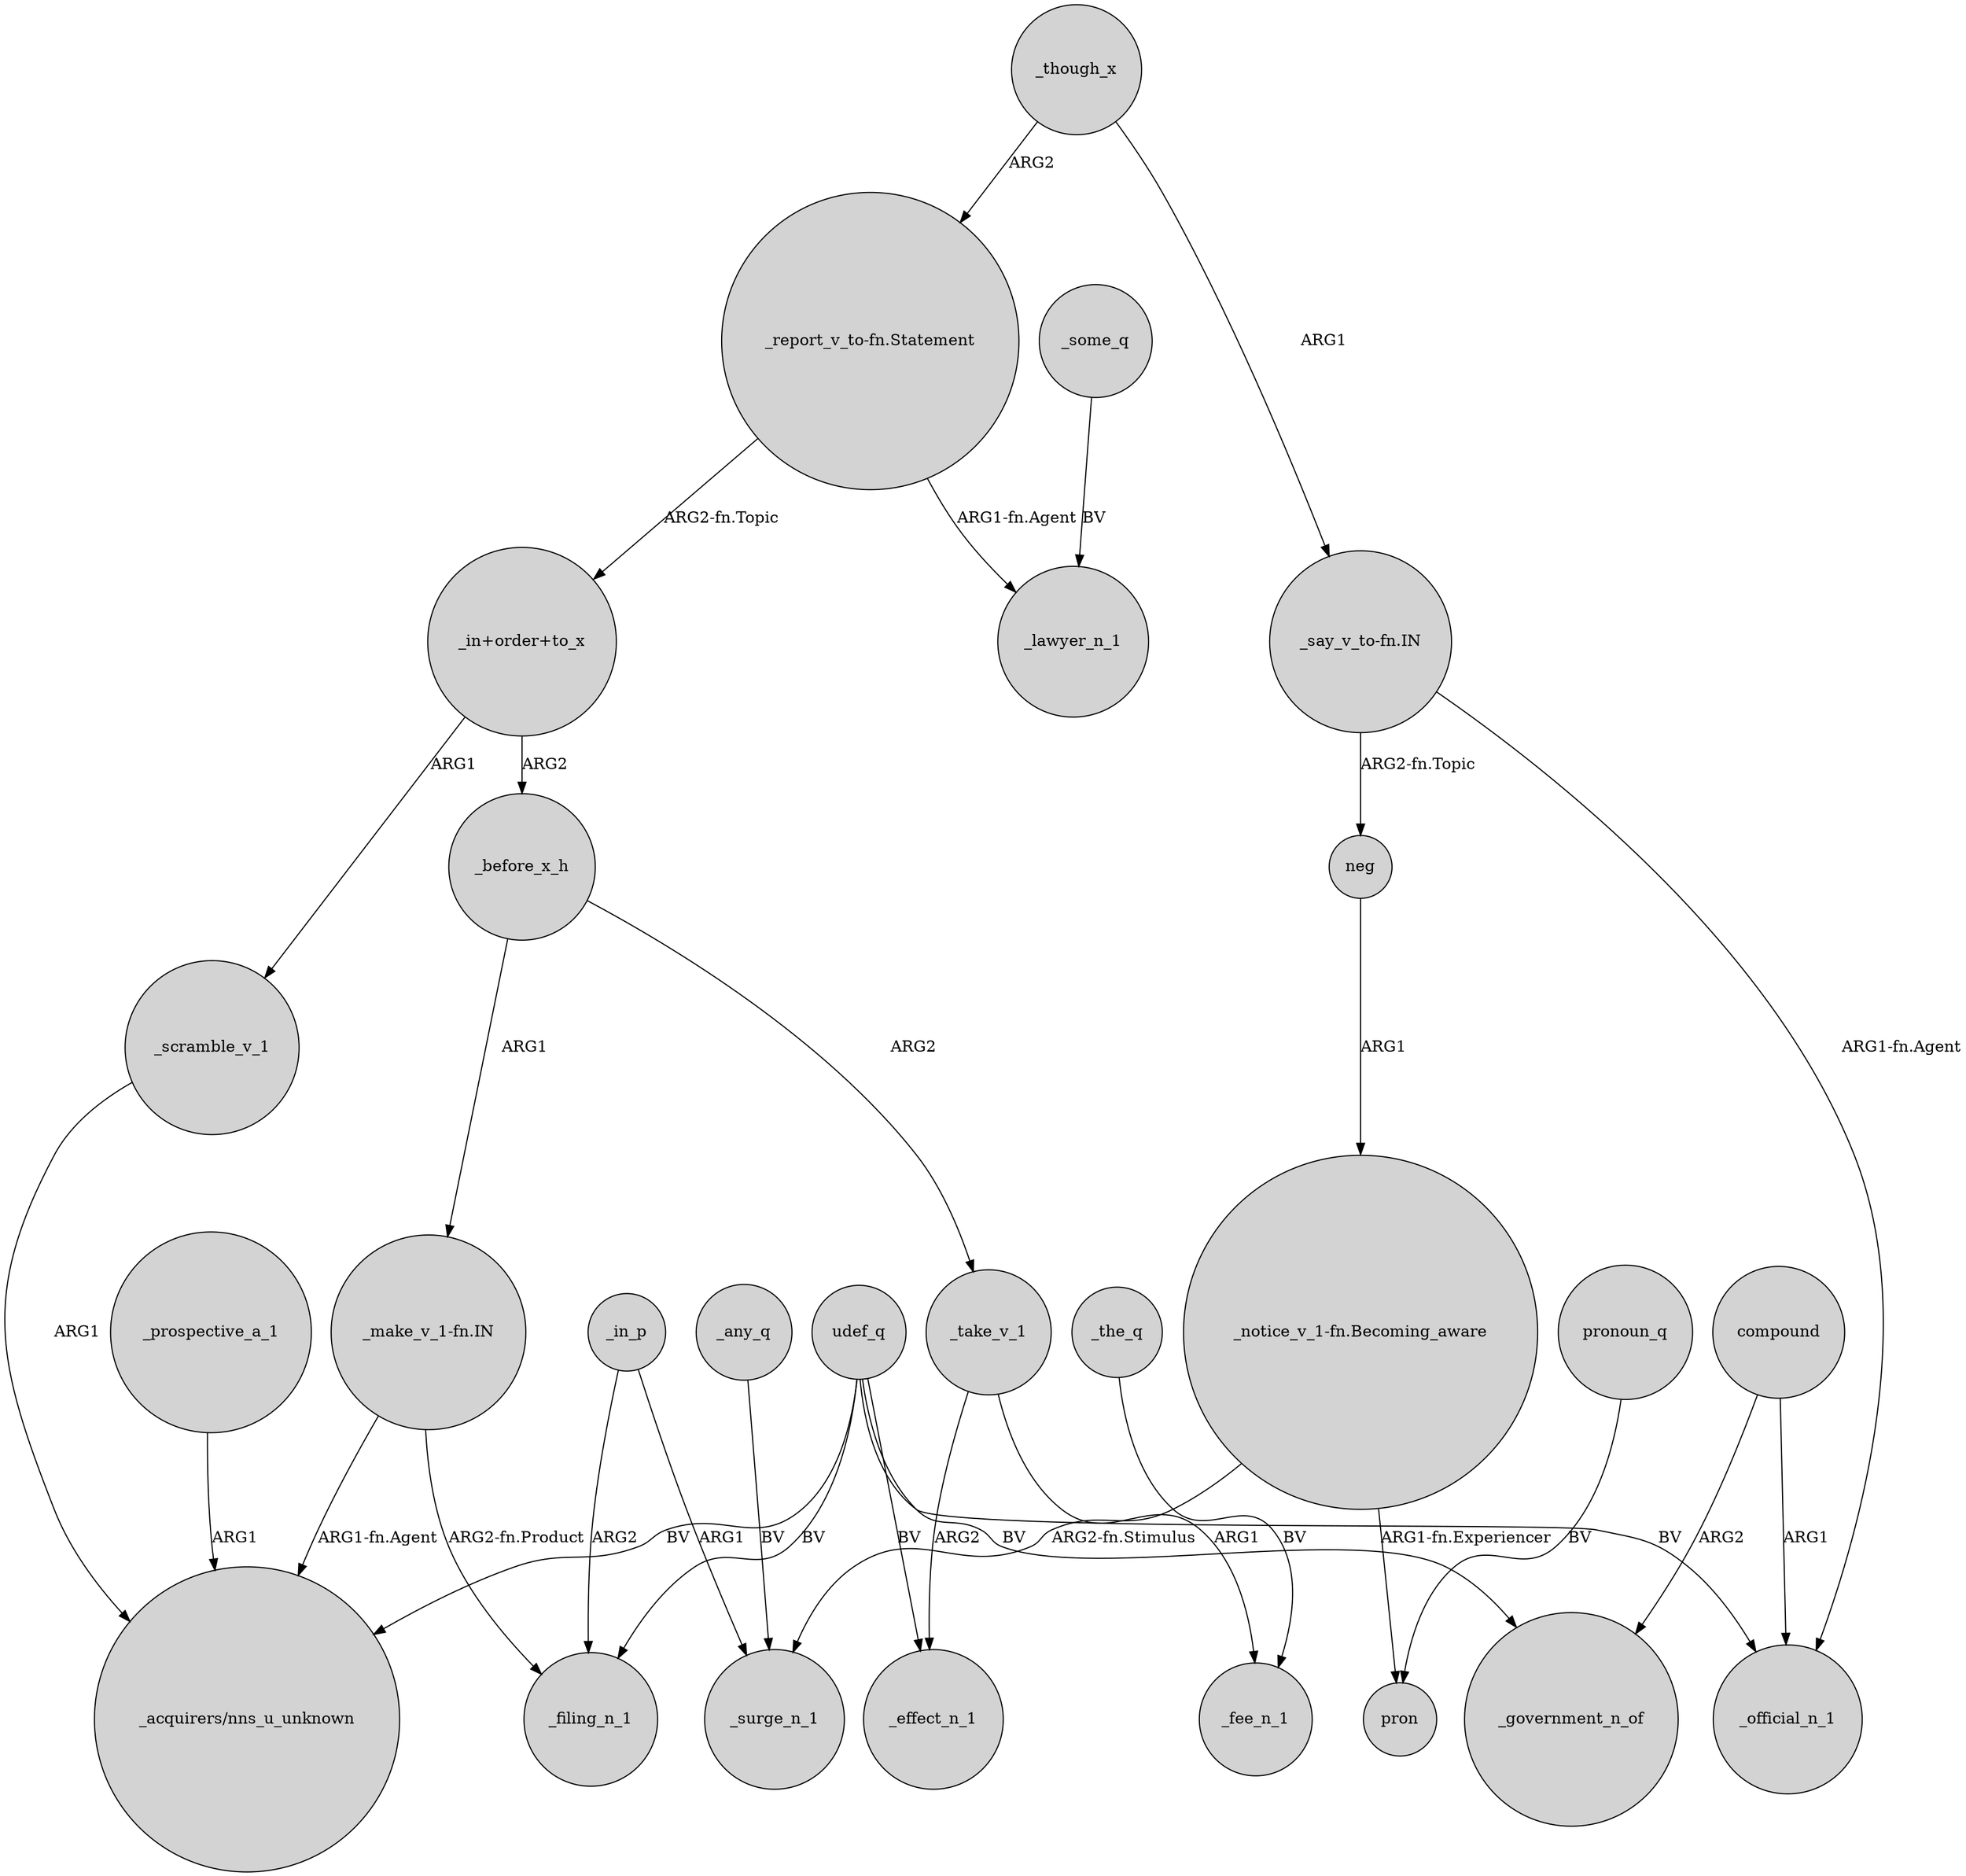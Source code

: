 digraph {
	node [shape=circle style=filled]
	"_make_v_1-fn.IN" -> "_acquirers/nns_u_unknown" [label="ARG1-fn.Agent"]
	"_notice_v_1-fn.Becoming_aware" -> pron [label="ARG1-fn.Experiencer"]
	udef_q -> _filing_n_1 [label=BV]
	compound -> _government_n_of [label=ARG2]
	udef_q -> _government_n_of [label=BV]
	_some_q -> _lawyer_n_1 [label=BV]
	"_say_v_to-fn.IN" -> _official_n_1 [label="ARG1-fn.Agent"]
	"_notice_v_1-fn.Becoming_aware" -> _surge_n_1 [label="ARG2-fn.Stimulus"]
	_the_q -> _fee_n_1 [label=BV]
	_take_v_1 -> _fee_n_1 [label=ARG1]
	_before_x_h -> _take_v_1 [label=ARG2]
	udef_q -> _effect_n_1 [label=BV]
	_in_p -> _surge_n_1 [label=ARG1]
	"_in+order+to_x" -> _scramble_v_1 [label=ARG1]
	_any_q -> _surge_n_1 [label=BV]
	_prospective_a_1 -> "_acquirers/nns_u_unknown" [label=ARG1]
	udef_q -> "_acquirers/nns_u_unknown" [label=BV]
	pronoun_q -> pron [label=BV]
	_though_x -> "_say_v_to-fn.IN" [label=ARG1]
	udef_q -> _official_n_1 [label=BV]
	_though_x -> "_report_v_to-fn.Statement" [label=ARG2]
	_scramble_v_1 -> "_acquirers/nns_u_unknown" [label=ARG1]
	"_in+order+to_x" -> _before_x_h [label=ARG2]
	"_make_v_1-fn.IN" -> _filing_n_1 [label="ARG2-fn.Product"]
	"_report_v_to-fn.Statement" -> _lawyer_n_1 [label="ARG1-fn.Agent"]
	_before_x_h -> "_make_v_1-fn.IN" [label=ARG1]
	_take_v_1 -> _effect_n_1 [label=ARG2]
	compound -> _official_n_1 [label=ARG1]
	"_report_v_to-fn.Statement" -> "_in+order+to_x" [label="ARG2-fn.Topic"]
	"_say_v_to-fn.IN" -> neg [label="ARG2-fn.Topic"]
	_in_p -> _filing_n_1 [label=ARG2]
	neg -> "_notice_v_1-fn.Becoming_aware" [label=ARG1]
}
